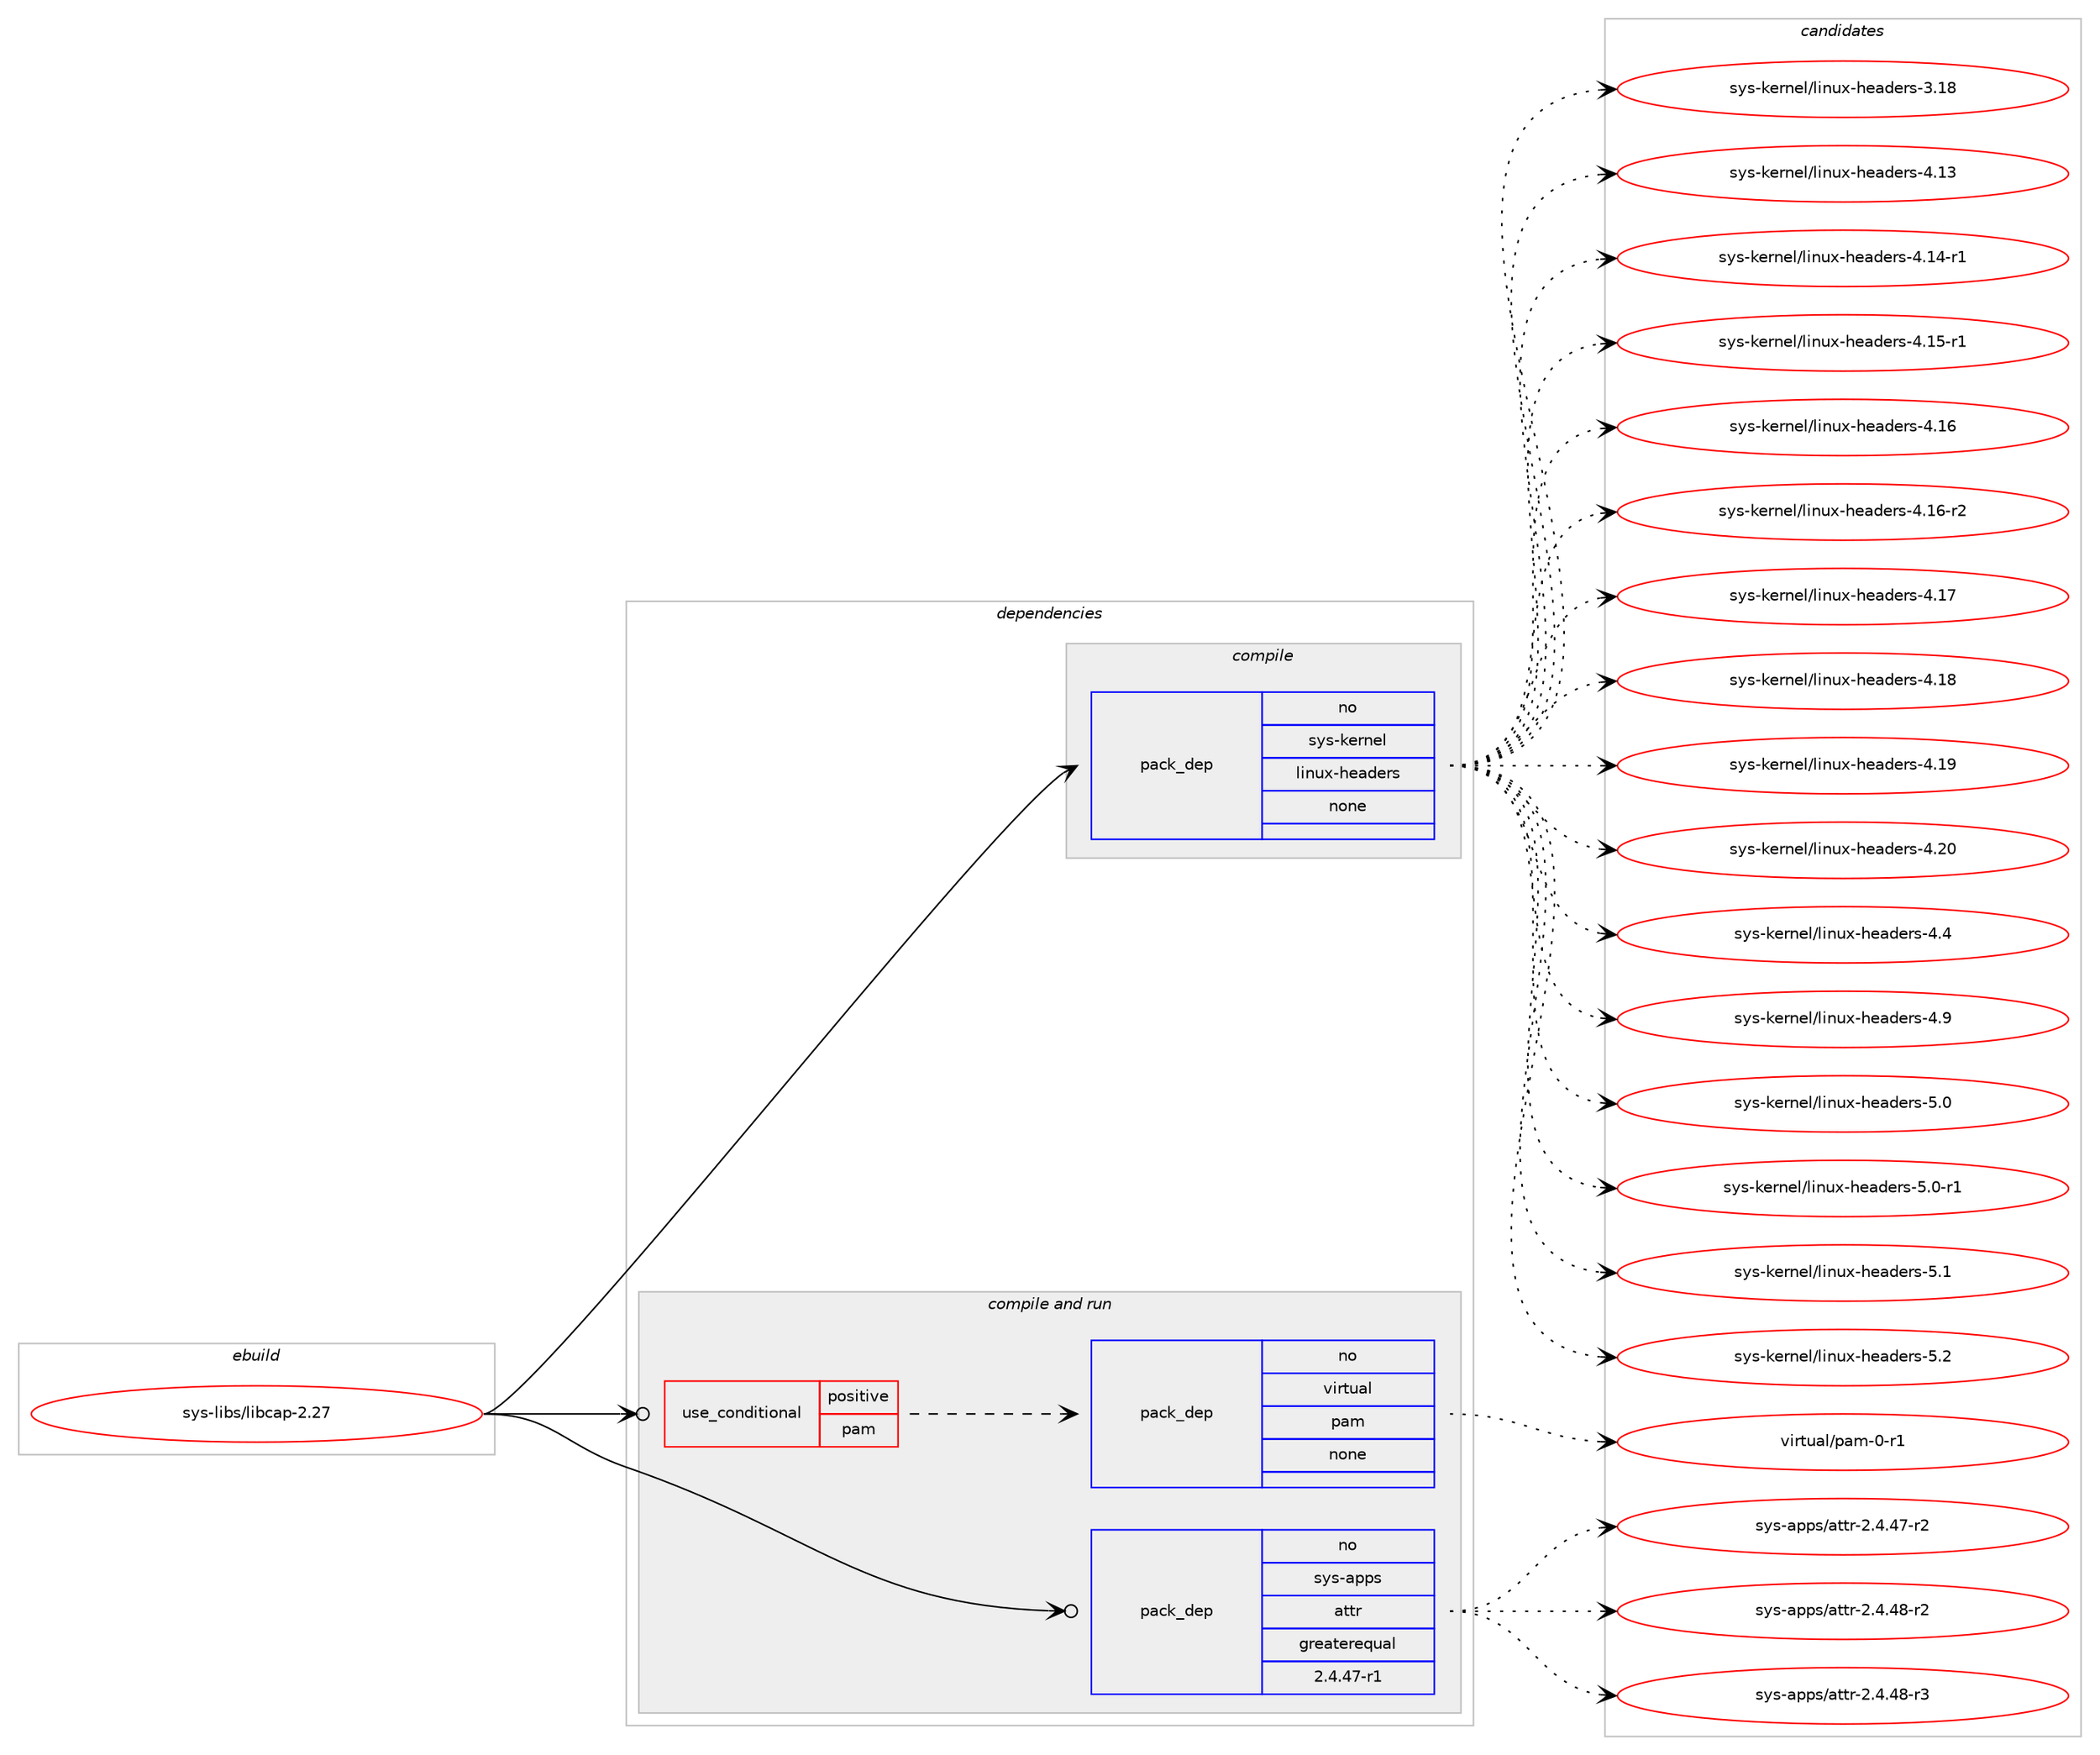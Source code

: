 digraph prolog {

# *************
# Graph options
# *************

newrank=true;
concentrate=true;
compound=true;
graph [rankdir=LR,fontname=Helvetica,fontsize=10,ranksep=1.5];#, ranksep=2.5, nodesep=0.2];
edge  [arrowhead=vee];
node  [fontname=Helvetica,fontsize=10];

# **********
# The ebuild
# **********

subgraph cluster_leftcol {
color=gray;
rank=same;
label=<<i>ebuild</i>>;
id [label="sys-libs/libcap-2.27", color=red, width=4, href="../sys-libs/libcap-2.27.svg"];
}

# ****************
# The dependencies
# ****************

subgraph cluster_midcol {
color=gray;
label=<<i>dependencies</i>>;
subgraph cluster_compile {
fillcolor="#eeeeee";
style=filled;
label=<<i>compile</i>>;
subgraph pack1017 {
dependency1367 [label=<<TABLE BORDER="0" CELLBORDER="1" CELLSPACING="0" CELLPADDING="4" WIDTH="220"><TR><TD ROWSPAN="6" CELLPADDING="30">pack_dep</TD></TR><TR><TD WIDTH="110">no</TD></TR><TR><TD>sys-kernel</TD></TR><TR><TD>linux-headers</TD></TR><TR><TD>none</TD></TR><TR><TD></TD></TR></TABLE>>, shape=none, color=blue];
}
id:e -> dependency1367:w [weight=20,style="solid",arrowhead="vee"];
}
subgraph cluster_compileandrun {
fillcolor="#eeeeee";
style=filled;
label=<<i>compile and run</i>>;
subgraph cond334 {
dependency1368 [label=<<TABLE BORDER="0" CELLBORDER="1" CELLSPACING="0" CELLPADDING="4"><TR><TD ROWSPAN="3" CELLPADDING="10">use_conditional</TD></TR><TR><TD>positive</TD></TR><TR><TD>pam</TD></TR></TABLE>>, shape=none, color=red];
subgraph pack1018 {
dependency1369 [label=<<TABLE BORDER="0" CELLBORDER="1" CELLSPACING="0" CELLPADDING="4" WIDTH="220"><TR><TD ROWSPAN="6" CELLPADDING="30">pack_dep</TD></TR><TR><TD WIDTH="110">no</TD></TR><TR><TD>virtual</TD></TR><TR><TD>pam</TD></TR><TR><TD>none</TD></TR><TR><TD></TD></TR></TABLE>>, shape=none, color=blue];
}
dependency1368:e -> dependency1369:w [weight=20,style="dashed",arrowhead="vee"];
}
id:e -> dependency1368:w [weight=20,style="solid",arrowhead="odotvee"];
subgraph pack1019 {
dependency1370 [label=<<TABLE BORDER="0" CELLBORDER="1" CELLSPACING="0" CELLPADDING="4" WIDTH="220"><TR><TD ROWSPAN="6" CELLPADDING="30">pack_dep</TD></TR><TR><TD WIDTH="110">no</TD></TR><TR><TD>sys-apps</TD></TR><TR><TD>attr</TD></TR><TR><TD>greaterequal</TD></TR><TR><TD>2.4.47-r1</TD></TR></TABLE>>, shape=none, color=blue];
}
id:e -> dependency1370:w [weight=20,style="solid",arrowhead="odotvee"];
}
subgraph cluster_run {
fillcolor="#eeeeee";
style=filled;
label=<<i>run</i>>;
}
}

# **************
# The candidates
# **************

subgraph cluster_choices {
rank=same;
color=gray;
label=<<i>candidates</i>>;

subgraph choice1017 {
color=black;
nodesep=1;
choice115121115451071011141101011084710810511011712045104101971001011141154551464956 [label="sys-kernel/linux-headers-3.18", color=red, width=4,href="../sys-kernel/linux-headers-3.18.svg"];
choice115121115451071011141101011084710810511011712045104101971001011141154552464951 [label="sys-kernel/linux-headers-4.13", color=red, width=4,href="../sys-kernel/linux-headers-4.13.svg"];
choice1151211154510710111411010110847108105110117120451041019710010111411545524649524511449 [label="sys-kernel/linux-headers-4.14-r1", color=red, width=4,href="../sys-kernel/linux-headers-4.14-r1.svg"];
choice1151211154510710111411010110847108105110117120451041019710010111411545524649534511449 [label="sys-kernel/linux-headers-4.15-r1", color=red, width=4,href="../sys-kernel/linux-headers-4.15-r1.svg"];
choice115121115451071011141101011084710810511011712045104101971001011141154552464954 [label="sys-kernel/linux-headers-4.16", color=red, width=4,href="../sys-kernel/linux-headers-4.16.svg"];
choice1151211154510710111411010110847108105110117120451041019710010111411545524649544511450 [label="sys-kernel/linux-headers-4.16-r2", color=red, width=4,href="../sys-kernel/linux-headers-4.16-r2.svg"];
choice115121115451071011141101011084710810511011712045104101971001011141154552464955 [label="sys-kernel/linux-headers-4.17", color=red, width=4,href="../sys-kernel/linux-headers-4.17.svg"];
choice115121115451071011141101011084710810511011712045104101971001011141154552464956 [label="sys-kernel/linux-headers-4.18", color=red, width=4,href="../sys-kernel/linux-headers-4.18.svg"];
choice115121115451071011141101011084710810511011712045104101971001011141154552464957 [label="sys-kernel/linux-headers-4.19", color=red, width=4,href="../sys-kernel/linux-headers-4.19.svg"];
choice115121115451071011141101011084710810511011712045104101971001011141154552465048 [label="sys-kernel/linux-headers-4.20", color=red, width=4,href="../sys-kernel/linux-headers-4.20.svg"];
choice1151211154510710111411010110847108105110117120451041019710010111411545524652 [label="sys-kernel/linux-headers-4.4", color=red, width=4,href="../sys-kernel/linux-headers-4.4.svg"];
choice1151211154510710111411010110847108105110117120451041019710010111411545524657 [label="sys-kernel/linux-headers-4.9", color=red, width=4,href="../sys-kernel/linux-headers-4.9.svg"];
choice1151211154510710111411010110847108105110117120451041019710010111411545534648 [label="sys-kernel/linux-headers-5.0", color=red, width=4,href="../sys-kernel/linux-headers-5.0.svg"];
choice11512111545107101114110101108471081051101171204510410197100101114115455346484511449 [label="sys-kernel/linux-headers-5.0-r1", color=red, width=4,href="../sys-kernel/linux-headers-5.0-r1.svg"];
choice1151211154510710111411010110847108105110117120451041019710010111411545534649 [label="sys-kernel/linux-headers-5.1", color=red, width=4,href="../sys-kernel/linux-headers-5.1.svg"];
choice1151211154510710111411010110847108105110117120451041019710010111411545534650 [label="sys-kernel/linux-headers-5.2", color=red, width=4,href="../sys-kernel/linux-headers-5.2.svg"];
dependency1367:e -> choice115121115451071011141101011084710810511011712045104101971001011141154551464956:w [style=dotted,weight="100"];
dependency1367:e -> choice115121115451071011141101011084710810511011712045104101971001011141154552464951:w [style=dotted,weight="100"];
dependency1367:e -> choice1151211154510710111411010110847108105110117120451041019710010111411545524649524511449:w [style=dotted,weight="100"];
dependency1367:e -> choice1151211154510710111411010110847108105110117120451041019710010111411545524649534511449:w [style=dotted,weight="100"];
dependency1367:e -> choice115121115451071011141101011084710810511011712045104101971001011141154552464954:w [style=dotted,weight="100"];
dependency1367:e -> choice1151211154510710111411010110847108105110117120451041019710010111411545524649544511450:w [style=dotted,weight="100"];
dependency1367:e -> choice115121115451071011141101011084710810511011712045104101971001011141154552464955:w [style=dotted,weight="100"];
dependency1367:e -> choice115121115451071011141101011084710810511011712045104101971001011141154552464956:w [style=dotted,weight="100"];
dependency1367:e -> choice115121115451071011141101011084710810511011712045104101971001011141154552464957:w [style=dotted,weight="100"];
dependency1367:e -> choice115121115451071011141101011084710810511011712045104101971001011141154552465048:w [style=dotted,weight="100"];
dependency1367:e -> choice1151211154510710111411010110847108105110117120451041019710010111411545524652:w [style=dotted,weight="100"];
dependency1367:e -> choice1151211154510710111411010110847108105110117120451041019710010111411545524657:w [style=dotted,weight="100"];
dependency1367:e -> choice1151211154510710111411010110847108105110117120451041019710010111411545534648:w [style=dotted,weight="100"];
dependency1367:e -> choice11512111545107101114110101108471081051101171204510410197100101114115455346484511449:w [style=dotted,weight="100"];
dependency1367:e -> choice1151211154510710111411010110847108105110117120451041019710010111411545534649:w [style=dotted,weight="100"];
dependency1367:e -> choice1151211154510710111411010110847108105110117120451041019710010111411545534650:w [style=dotted,weight="100"];
}
subgraph choice1018 {
color=black;
nodesep=1;
choice11810511411611797108471129710945484511449 [label="virtual/pam-0-r1", color=red, width=4,href="../virtual/pam-0-r1.svg"];
dependency1369:e -> choice11810511411611797108471129710945484511449:w [style=dotted,weight="100"];
}
subgraph choice1019 {
color=black;
nodesep=1;
choice11512111545971121121154797116116114455046524652554511450 [label="sys-apps/attr-2.4.47-r2", color=red, width=4,href="../sys-apps/attr-2.4.47-r2.svg"];
choice11512111545971121121154797116116114455046524652564511450 [label="sys-apps/attr-2.4.48-r2", color=red, width=4,href="../sys-apps/attr-2.4.48-r2.svg"];
choice11512111545971121121154797116116114455046524652564511451 [label="sys-apps/attr-2.4.48-r3", color=red, width=4,href="../sys-apps/attr-2.4.48-r3.svg"];
dependency1370:e -> choice11512111545971121121154797116116114455046524652554511450:w [style=dotted,weight="100"];
dependency1370:e -> choice11512111545971121121154797116116114455046524652564511450:w [style=dotted,weight="100"];
dependency1370:e -> choice11512111545971121121154797116116114455046524652564511451:w [style=dotted,weight="100"];
}
}

}
